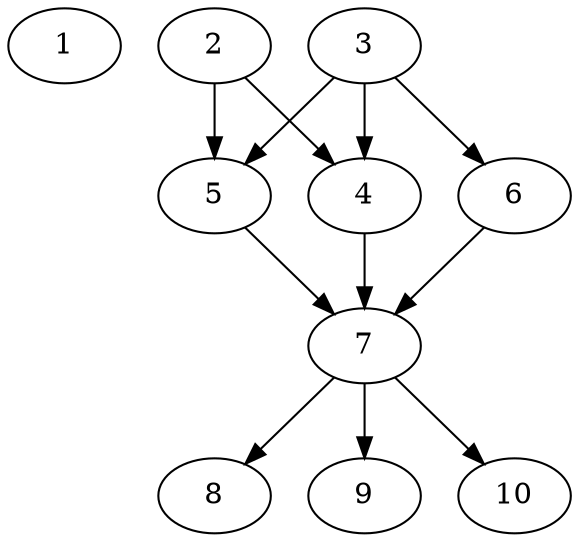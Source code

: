 // DAG automatically generated by daggen at Thu Oct  3 13:58:05 2019
// ./daggen --dot -n 10 --ccr 0.5 --fat 0.5 --regular 0.5 --density 0.9 --mindata 5242880 --maxdata 52428800 
digraph G {
  1 [size="18622464", alpha="0.15", expect_size="9311232"] 
  2 [size="99518464", alpha="0.09", expect_size="49759232"] 
  2 -> 4 [size ="49759232"]
  2 -> 5 [size ="49759232"]
  3 [size="92280832", alpha="0.04", expect_size="46140416"] 
  3 -> 4 [size ="46140416"]
  3 -> 5 [size ="46140416"]
  3 -> 6 [size ="46140416"]
  4 [size="98519040", alpha="0.01", expect_size="49259520"] 
  4 -> 7 [size ="49259520"]
  5 [size="65593344", alpha="0.05", expect_size="32796672"] 
  5 -> 7 [size ="32796672"]
  6 [size="92481536", alpha="0.19", expect_size="46240768"] 
  6 -> 7 [size ="46240768"]
  7 [size="87965696", alpha="0.02", expect_size="43982848"] 
  7 -> 8 [size ="43982848"]
  7 -> 9 [size ="43982848"]
  7 -> 10 [size ="43982848"]
  8 [size="98406400", alpha="0.07", expect_size="49203200"] 
  9 [size="80637952", alpha="0.18", expect_size="40318976"] 
  10 [size="48545792", alpha="0.19", expect_size="24272896"] 
}
